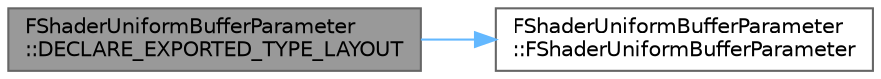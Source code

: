 digraph "FShaderUniformBufferParameter::DECLARE_EXPORTED_TYPE_LAYOUT"
{
 // INTERACTIVE_SVG=YES
 // LATEX_PDF_SIZE
  bgcolor="transparent";
  edge [fontname=Helvetica,fontsize=10,labelfontname=Helvetica,labelfontsize=10];
  node [fontname=Helvetica,fontsize=10,shape=box,height=0.2,width=0.4];
  rankdir="LR";
  Node1 [id="Node000001",label="FShaderUniformBufferParameter\l::DECLARE_EXPORTED_TYPE_LAYOUT",height=0.2,width=0.4,color="gray40", fillcolor="grey60", style="filled", fontcolor="black",tooltip=" "];
  Node1 -> Node2 [id="edge1_Node000001_Node000002",color="steelblue1",style="solid",tooltip=" "];
  Node2 [id="Node000002",label="FShaderUniformBufferParameter\l::FShaderUniformBufferParameter",height=0.2,width=0.4,color="grey40", fillcolor="white", style="filled",URL="$d2/dc2/classFShaderUniformBufferParameter.html#a615f8bb5febf9d6675aad5f39ad3454c",tooltip=" "];
}
